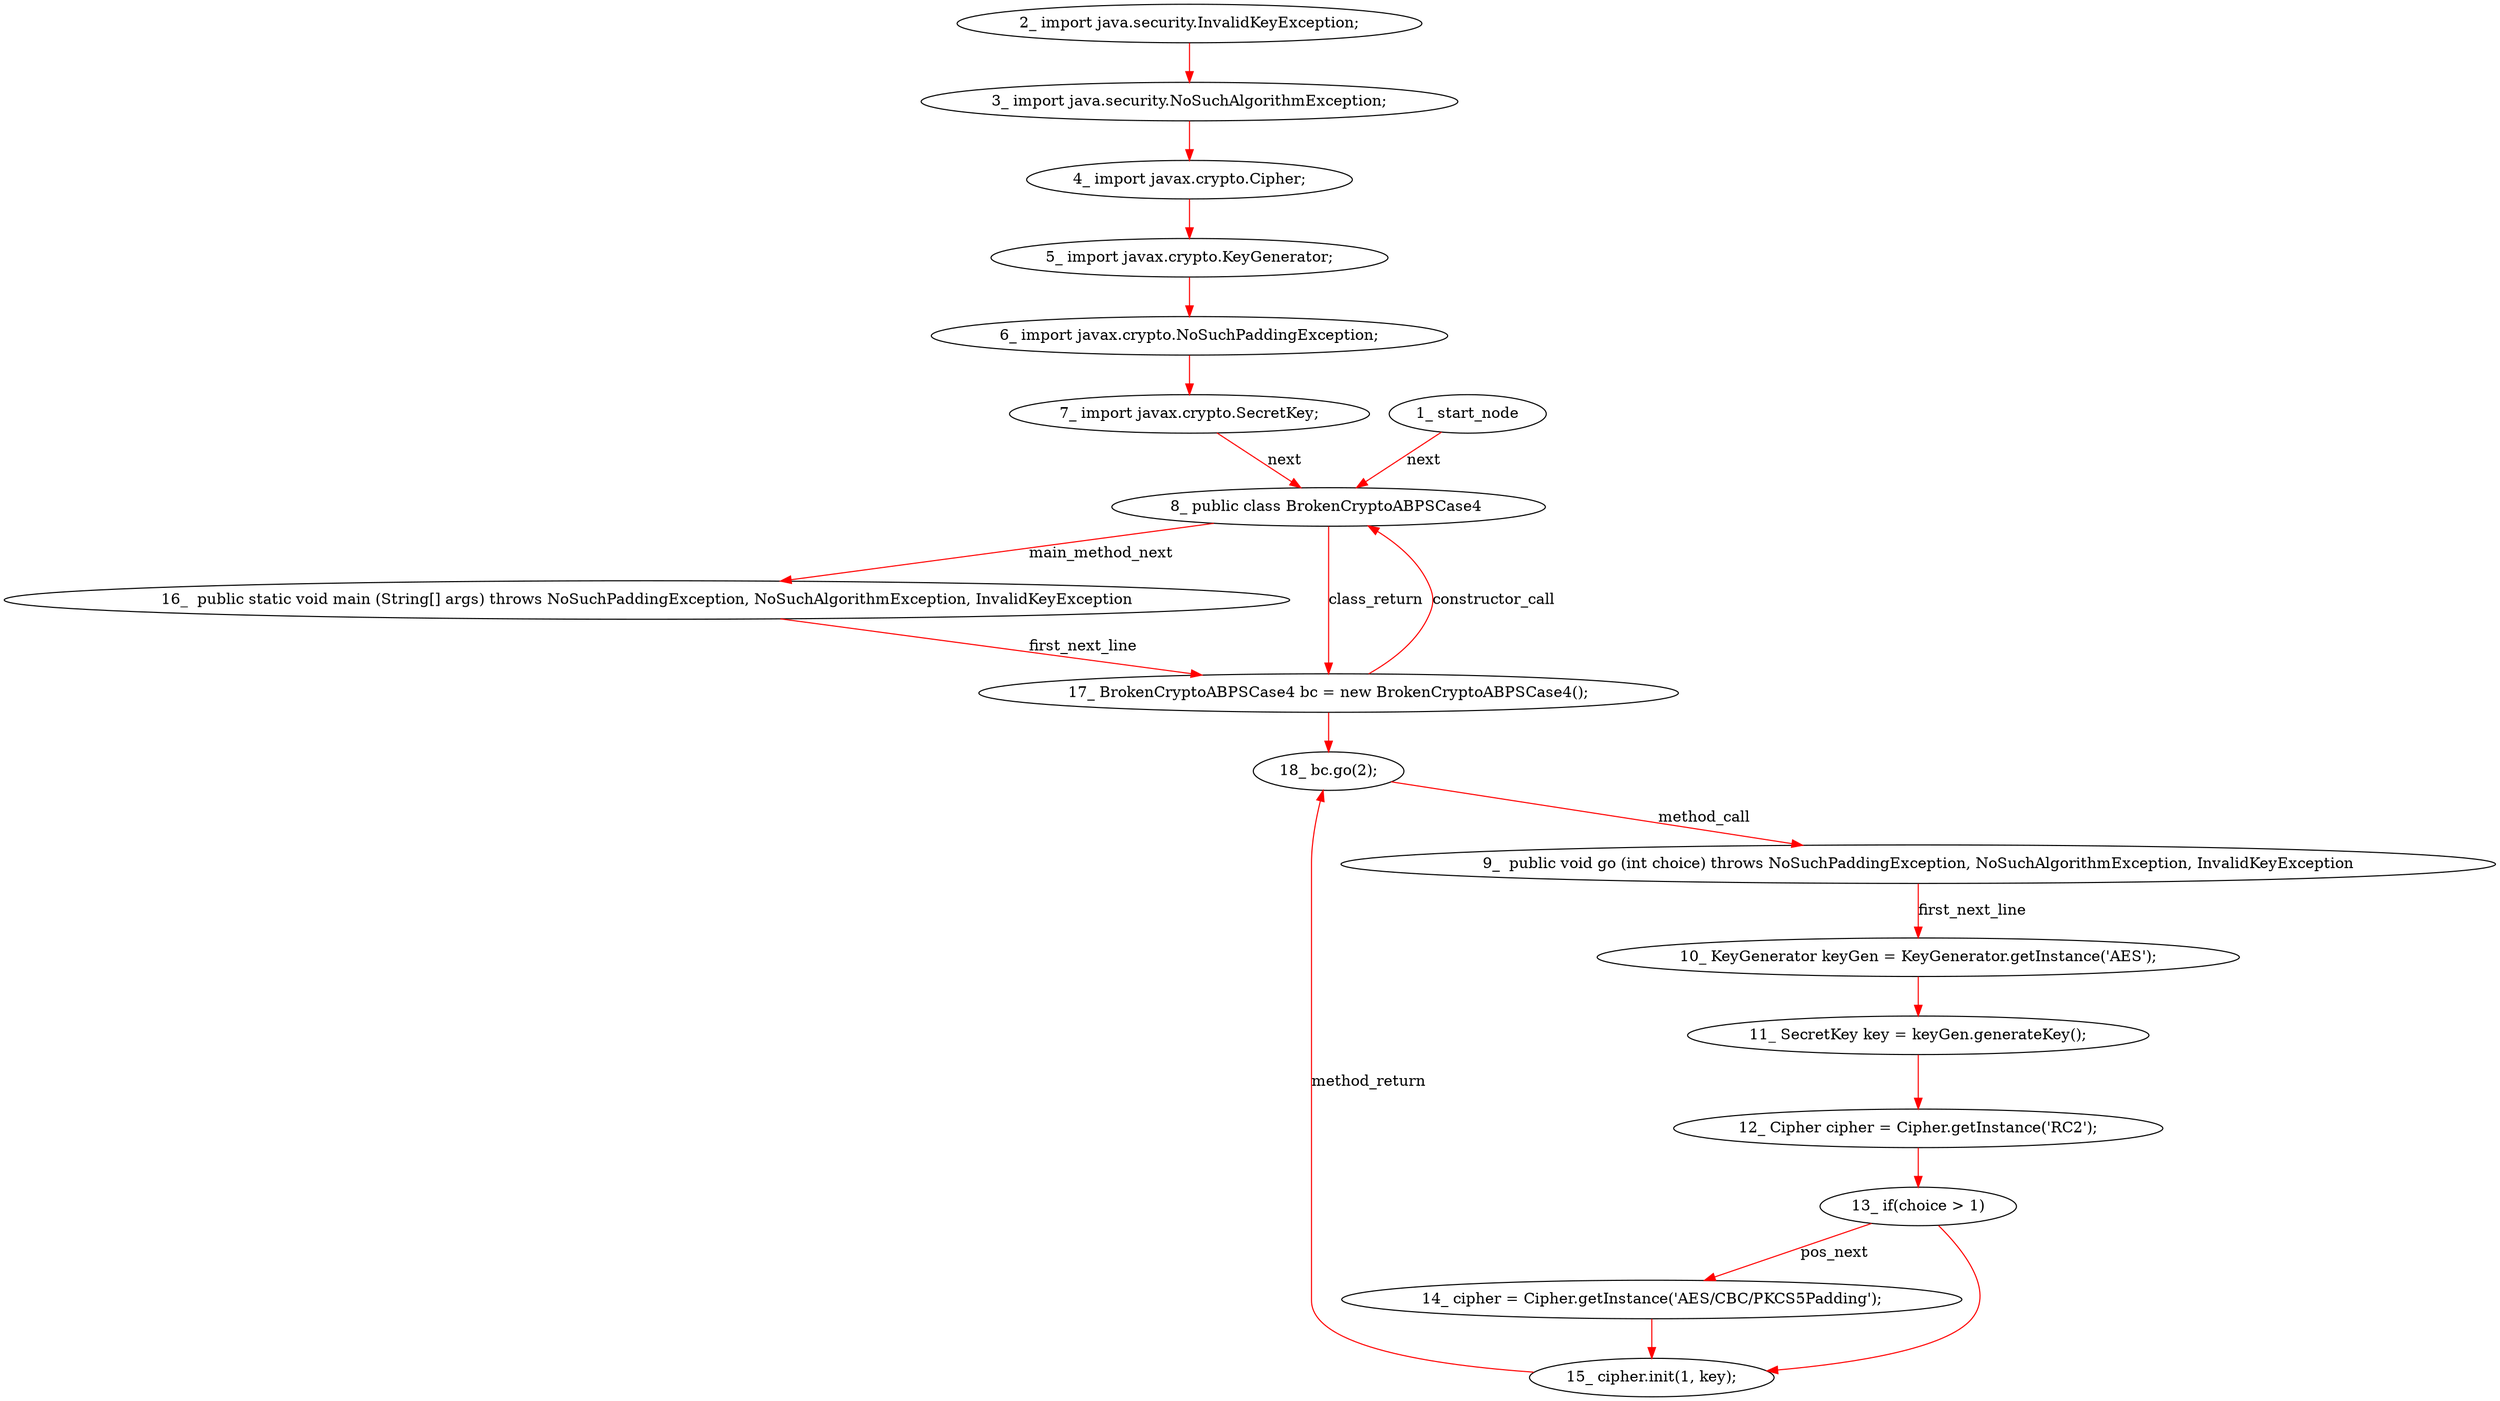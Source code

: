 digraph  {
12 [label="2_ import java.security.InvalidKeyException;", type_label=expression_statement];
18 [label="3_ import java.security.NoSuchAlgorithmException;", type_label=expression_statement];
24 [label="4_ import javax.crypto.Cipher;", type_label=expression_statement];
30 [label="5_ import javax.crypto.KeyGenerator;", type_label=expression_statement];
36 [label="6_ import javax.crypto.NoSuchPaddingException;", type_label=expression_statement];
42 [label="7_ import javax.crypto.SecretKey;", type_label=expression_statement];
48 [label="8_ public class BrokenCryptoABPSCase4 ", type_label=class_declaration];
52 [label="9_  public void go (int choice) throws NoSuchPaddingException, NoSuchAlgorithmException, InvalidKeyException", type_label=method_declaration];
65 [label="10_ KeyGenerator keyGen = KeyGenerator.getInstance('AES');", type_label=expression_statement];
74 [label="11_ SecretKey key = keyGen.generateKey();", type_label=expression_statement];
82 [label="12_ Cipher cipher = Cipher.getInstance('RC2');", type_label=expression_statement];
91 [label="13_ if(choice > 1)", type_label=if];
97 [label="14_ cipher = Cipher.getInstance('AES/CBC/PKCS5Padding');", type_label=expression_statement];
105 [label="15_ cipher.init(1, key);", type_label=expression_statement];
112 [label="16_  public static void main (String[] args) throws NoSuchPaddingException, NoSuchAlgorithmException, InvalidKeyException", type_label=method_declaration];
127 [label="17_ BrokenCryptoABPSCase4 bc = new BrokenCryptoABPSCase4();", type_label=expression_statement];
134 [label="18_ bc.go(2);", type_label=expression_statement];
1 [label="1_ start_node", type_label=start];
12 -> 18  [color=red, controlflow_type="next_line 1', edge_type=CFG_edge, key=0, label='next_line 1"];
18 -> 24  [color=red, controlflow_type="next_line 1', edge_type=CFG_edge, key=0, label='next_line 1"];
24 -> 30  [color=red, controlflow_type="next_line 1', edge_type=CFG_edge, key=0, label='next_line 1"];
30 -> 36  [color=red, controlflow_type="next_line 1', edge_type=CFG_edge, key=0, label='next_line 1"];
36 -> 42  [color=red, controlflow_type="next_line 1', edge_type=CFG_edge, key=0, label='next_line 1"];
42 -> 48  [color=red, controlflow_type=next, edge_type=CFG_edge, key=0, label=next];
48 -> 112  [color=red, controlflow_type=main_method_next, edge_type=CFG_edge, key=0, label=main_method_next];
48 -> 127  [color=red, controlflow_type=class_return, edge_type=CFG_edge, key=0, label=class_return];
52 -> 65  [color=red, controlflow_type=first_next_line, edge_type=CFG_edge, key=0, label=first_next_line];
65 -> 74  [color=red, controlflow_type="next_line 1', edge_type=CFG_edge, key=0, label='next_line 1"];
74 -> 82  [color=red, controlflow_type="next_line 1', edge_type=CFG_edge, key=0, label='next_line 1"];
82 -> 91  [color=red, controlflow_type="next_line 1', edge_type=CFG_edge, key=0, label='next_line 1"];
91 -> 97  [color=red, controlflow_type=pos_next, edge_type=CFG_edge, key=0, label=pos_next];
91 -> 105  [color=red, controlflow_type="next_line 6', edge_type=CFG_edge, key=0, label='next_line 6"];
97 -> 105  [color=red, controlflow_type="next_line 2', edge_type=CFG_edge, key=0, label='next_line 2"];
105 -> 134  [color=red, controlflow_type=method_return, edge_type=CFG_edge, key=0, label=method_return];
112 -> 127  [color=red, controlflow_type=first_next_line, edge_type=CFG_edge, key=0, label=first_next_line];
127 -> 134  [color=red, controlflow_type="next_line 1', edge_type=CFG_edge, key=0, label='next_line 1"];
127 -> 48  [color=red, controlflow_type="constructor_call|131", edge_type=CFG_edge, key=0, label=constructor_call];
134 -> 52  [color=red, controlflow_type="method_call|135", edge_type=CFG_edge, key=0, label=method_call];
1 -> 48  [color=red, controlflow_type=next, edge_type=CFG_edge, key=0, label=next];
}
